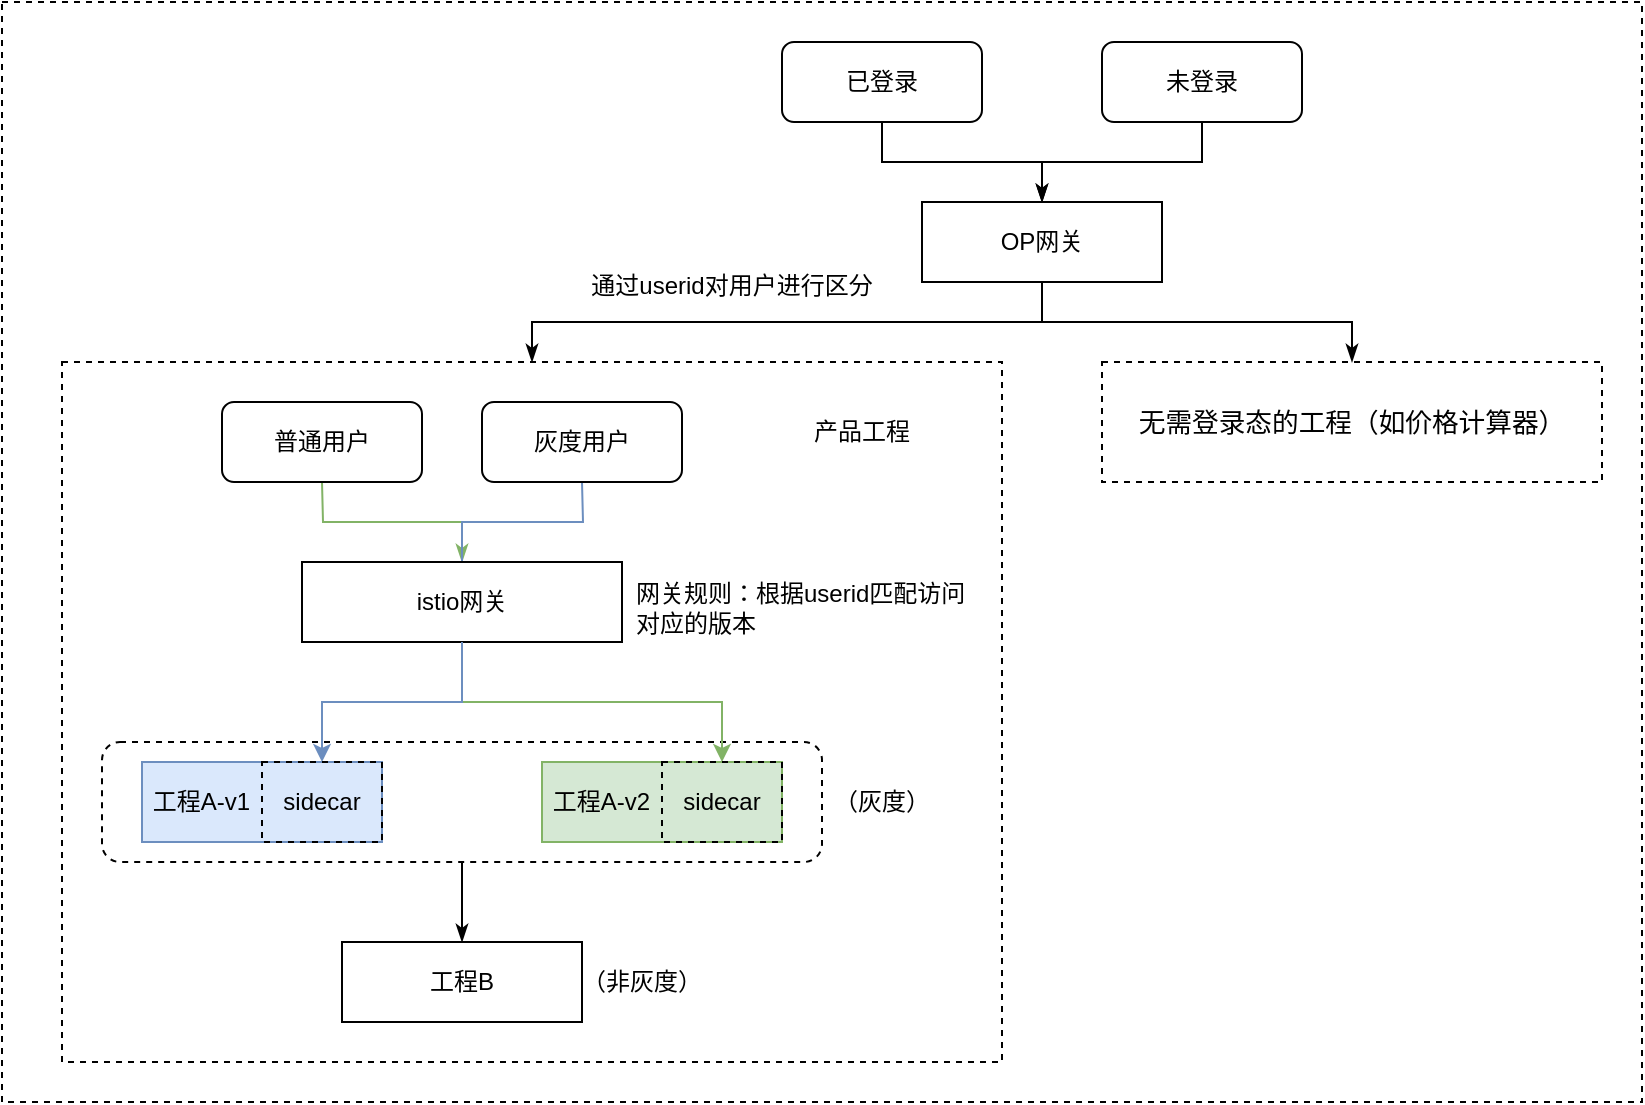 <mxfile version="15.9.1" type="github">
  <diagram id="BsrSYLADrxwHd4PoiwjR" name="Page-1">
    <mxGraphModel dx="1186" dy="1806" grid="1" gridSize="10" guides="1" tooltips="1" connect="1" arrows="1" fold="1" page="1" pageScale="1" pageWidth="827" pageHeight="1169" math="0" shadow="0">
      <root>
        <mxCell id="0" />
        <mxCell id="1" parent="0" />
        <mxCell id="yCw_OrKiYoNmUvBbTZuA-62" value="" style="rounded=0;whiteSpace=wrap;html=1;dashed=1;" vertex="1" parent="1">
          <mxGeometry x="160" y="-150" width="820" height="550" as="geometry" />
        </mxCell>
        <mxCell id="yCw_OrKiYoNmUvBbTZuA-59" style="edgeStyle=orthogonalEdgeStyle;rounded=0;orthogonalLoop=1;jettySize=auto;html=1;startArrow=none;startFill=0;endArrow=classicThin;endFill=1;" edge="1" parent="1" source="yCw_OrKiYoNmUvBbTZuA-36" target="yCw_OrKiYoNmUvBbTZuA-34">
          <mxGeometry relative="1" as="geometry" />
        </mxCell>
        <mxCell id="yCw_OrKiYoNmUvBbTZuA-61" style="edgeStyle=orthogonalEdgeStyle;rounded=0;orthogonalLoop=1;jettySize=auto;html=1;entryX=0.5;entryY=0;entryDx=0;entryDy=0;startArrow=none;startFill=0;endArrow=classicThin;endFill=1;" edge="1" parent="1" source="yCw_OrKiYoNmUvBbTZuA-36" target="yCw_OrKiYoNmUvBbTZuA-57">
          <mxGeometry relative="1" as="geometry" />
        </mxCell>
        <mxCell id="yCw_OrKiYoNmUvBbTZuA-36" value="OP网关" style="rounded=0;whiteSpace=wrap;html=1;fillColor=none;" vertex="1" parent="1">
          <mxGeometry x="620" y="-50" width="120" height="40" as="geometry" />
        </mxCell>
        <mxCell id="yCw_OrKiYoNmUvBbTZuA-52" style="edgeStyle=orthogonalEdgeStyle;rounded=0;orthogonalLoop=1;jettySize=auto;html=1;entryX=0.5;entryY=0;entryDx=0;entryDy=0;startArrow=none;startFill=0;endArrow=classicThin;endFill=1;" edge="1" parent="1" source="yCw_OrKiYoNmUvBbTZuA-48" target="yCw_OrKiYoNmUvBbTZuA-36">
          <mxGeometry relative="1" as="geometry" />
        </mxCell>
        <mxCell id="yCw_OrKiYoNmUvBbTZuA-48" value="已登录" style="rounded=1;whiteSpace=wrap;html=1;fillColor=none;" vertex="1" parent="1">
          <mxGeometry x="550" y="-130" width="100" height="40" as="geometry" />
        </mxCell>
        <mxCell id="yCw_OrKiYoNmUvBbTZuA-53" style="edgeStyle=orthogonalEdgeStyle;rounded=0;orthogonalLoop=1;jettySize=auto;html=1;entryX=0.5;entryY=0;entryDx=0;entryDy=0;startArrow=none;startFill=0;endArrow=classicThin;endFill=1;" edge="1" parent="1" source="yCw_OrKiYoNmUvBbTZuA-49" target="yCw_OrKiYoNmUvBbTZuA-36">
          <mxGeometry relative="1" as="geometry" />
        </mxCell>
        <mxCell id="yCw_OrKiYoNmUvBbTZuA-49" value="未登录" style="rounded=1;whiteSpace=wrap;html=1;fillColor=none;" vertex="1" parent="1">
          <mxGeometry x="710" y="-130" width="100" height="40" as="geometry" />
        </mxCell>
        <mxCell id="yCw_OrKiYoNmUvBbTZuA-57" value="&lt;div style=&quot;text-align: left&quot;&gt;&lt;font face=&quot;droid sans fallback&quot;&gt;&lt;span style=&quot;font-size: 13.33px&quot;&gt;无需登录态的工程（如价格计算器）&lt;/span&gt;&lt;/font&gt;&lt;/div&gt;" style="rounded=0;whiteSpace=wrap;html=1;fillColor=none;dashed=1;" vertex="1" parent="1">
          <mxGeometry x="710" y="30" width="250" height="60" as="geometry" />
        </mxCell>
        <mxCell id="yCw_OrKiYoNmUvBbTZuA-60" value="通过userid对用户进行区分" style="text;html=1;strokeColor=none;fillColor=none;align=center;verticalAlign=middle;whiteSpace=wrap;rounded=0;dashed=1;" vertex="1" parent="1">
          <mxGeometry x="450" y="-23" width="150" height="30" as="geometry" />
        </mxCell>
        <mxCell id="yCw_OrKiYoNmUvBbTZuA-34" value="" style="rounded=0;whiteSpace=wrap;html=1;dashed=1;fillColor=none;" vertex="1" parent="1">
          <mxGeometry x="190" y="30" width="470" height="350" as="geometry" />
        </mxCell>
        <mxCell id="yCw_OrKiYoNmUvBbTZuA-30" value="" style="rounded=1;whiteSpace=wrap;html=1;fillColor=none;dashed=1;" vertex="1" parent="1">
          <mxGeometry x="210" y="220" width="360" height="60" as="geometry" />
        </mxCell>
        <mxCell id="yCw_OrKiYoNmUvBbTZuA-21" style="edgeStyle=orthogonalEdgeStyle;rounded=0;orthogonalLoop=1;jettySize=auto;html=1;endArrow=none;endFill=0;startArrow=classicThin;startFill=1;fillColor=#d5e8d4;strokeColor=#82b366;" edge="1" parent="1" source="yCw_OrKiYoNmUvBbTZuA-1">
          <mxGeometry relative="1" as="geometry">
            <mxPoint x="320" y="90" as="targetPoint" />
          </mxGeometry>
        </mxCell>
        <mxCell id="yCw_OrKiYoNmUvBbTZuA-22" style="edgeStyle=orthogonalEdgeStyle;rounded=0;orthogonalLoop=1;jettySize=auto;html=1;endArrow=none;endFill=0;fillColor=#dae8fc;strokeColor=#6c8ebf;" edge="1" parent="1" source="yCw_OrKiYoNmUvBbTZuA-1">
          <mxGeometry relative="1" as="geometry">
            <mxPoint x="450" y="90" as="targetPoint" />
          </mxGeometry>
        </mxCell>
        <mxCell id="yCw_OrKiYoNmUvBbTZuA-1" value="istio网关" style="rounded=0;whiteSpace=wrap;html=1;" vertex="1" parent="1">
          <mxGeometry x="310" y="130" width="160" height="40" as="geometry" />
        </mxCell>
        <mxCell id="yCw_OrKiYoNmUvBbTZuA-14" value="&amp;nbsp;工程A-v1" style="rounded=0;whiteSpace=wrap;html=1;fillColor=#dae8fc;strokeColor=#6c8ebf;align=left;" vertex="1" parent="1">
          <mxGeometry x="230" y="230" width="120" height="40" as="geometry" />
        </mxCell>
        <mxCell id="yCw_OrKiYoNmUvBbTZuA-29" value="网关规则：根据userid匹配访问对应的版本" style="text;html=1;strokeColor=none;fillColor=none;align=left;verticalAlign=middle;whiteSpace=wrap;rounded=0;" vertex="1" parent="1">
          <mxGeometry x="475" y="138" width="170" height="30" as="geometry" />
        </mxCell>
        <mxCell id="yCw_OrKiYoNmUvBbTZuA-18" style="edgeStyle=orthogonalEdgeStyle;rounded=0;orthogonalLoop=1;jettySize=auto;html=1;fillColor=#d5e8d4;strokeColor=#82b366;entryX=0.5;entryY=0;entryDx=0;entryDy=0;" edge="1" parent="1" target="yCw_OrKiYoNmUvBbTZuA-66">
          <mxGeometry relative="1" as="geometry">
            <mxPoint x="390" y="170" as="sourcePoint" />
            <mxPoint x="490" y="230" as="targetPoint" />
            <Array as="points">
              <mxPoint x="390" y="200" />
              <mxPoint x="520" y="200" />
            </Array>
          </mxGeometry>
        </mxCell>
        <mxCell id="yCw_OrKiYoNmUvBbTZuA-19" style="edgeStyle=orthogonalEdgeStyle;rounded=0;orthogonalLoop=1;jettySize=auto;html=1;entryX=0.5;entryY=0;entryDx=0;entryDy=0;fillColor=#dae8fc;strokeColor=#6c8ebf;" edge="1" parent="1" source="yCw_OrKiYoNmUvBbTZuA-1" target="yCw_OrKiYoNmUvBbTZuA-63">
          <mxGeometry relative="1" as="geometry" />
        </mxCell>
        <mxCell id="yCw_OrKiYoNmUvBbTZuA-31" value="工程B" style="rounded=0;whiteSpace=wrap;html=1;" vertex="1" parent="1">
          <mxGeometry x="330" y="320" width="120" height="40" as="geometry" />
        </mxCell>
        <mxCell id="yCw_OrKiYoNmUvBbTZuA-32" style="edgeStyle=orthogonalEdgeStyle;rounded=0;orthogonalLoop=1;jettySize=auto;html=1;startArrow=none;startFill=0;endArrow=classicThin;endFill=1;" edge="1" parent="1" source="yCw_OrKiYoNmUvBbTZuA-30" target="yCw_OrKiYoNmUvBbTZuA-31">
          <mxGeometry relative="1" as="geometry" />
        </mxCell>
        <mxCell id="yCw_OrKiYoNmUvBbTZuA-35" value="产品工程" style="text;html=1;strokeColor=none;fillColor=none;align=center;verticalAlign=middle;whiteSpace=wrap;rounded=0;dashed=1;" vertex="1" parent="1">
          <mxGeometry x="550" y="50" width="80" height="30" as="geometry" />
        </mxCell>
        <mxCell id="yCw_OrKiYoNmUvBbTZuA-41" value="普通用户" style="rounded=1;whiteSpace=wrap;html=1;fillColor=none;" vertex="1" parent="1">
          <mxGeometry x="270" y="50" width="100" height="40" as="geometry" />
        </mxCell>
        <mxCell id="yCw_OrKiYoNmUvBbTZuA-42" value="灰度用户" style="rounded=1;whiteSpace=wrap;html=1;fillColor=none;" vertex="1" parent="1">
          <mxGeometry x="400" y="50" width="100" height="40" as="geometry" />
        </mxCell>
        <mxCell id="yCw_OrKiYoNmUvBbTZuA-63" value="sidecar" style="rounded=0;whiteSpace=wrap;html=1;dashed=1;fillColor=none;" vertex="1" parent="1">
          <mxGeometry x="290" y="230" width="60" height="40" as="geometry" />
        </mxCell>
        <mxCell id="yCw_OrKiYoNmUvBbTZuA-65" value="&amp;nbsp;工程A-v2" style="rounded=0;whiteSpace=wrap;html=1;fillColor=#d5e8d4;strokeColor=#82b366;align=left;" vertex="1" parent="1">
          <mxGeometry x="430" y="230" width="120" height="40" as="geometry" />
        </mxCell>
        <mxCell id="yCw_OrKiYoNmUvBbTZuA-66" value="sidecar" style="rounded=0;whiteSpace=wrap;html=1;dashed=1;fillColor=none;" vertex="1" parent="1">
          <mxGeometry x="490" y="230" width="60" height="40" as="geometry" />
        </mxCell>
        <mxCell id="yCw_OrKiYoNmUvBbTZuA-67" value="（灰度）" style="text;html=1;strokeColor=none;fillColor=none;align=center;verticalAlign=middle;whiteSpace=wrap;rounded=0;dashed=1;" vertex="1" parent="1">
          <mxGeometry x="570" y="235" width="60" height="30" as="geometry" />
        </mxCell>
        <mxCell id="yCw_OrKiYoNmUvBbTZuA-68" value="（非灰度）" style="text;html=1;strokeColor=none;fillColor=none;align=center;verticalAlign=middle;whiteSpace=wrap;rounded=0;dashed=1;" vertex="1" parent="1">
          <mxGeometry x="440" y="325" width="80" height="30" as="geometry" />
        </mxCell>
      </root>
    </mxGraphModel>
  </diagram>
</mxfile>
